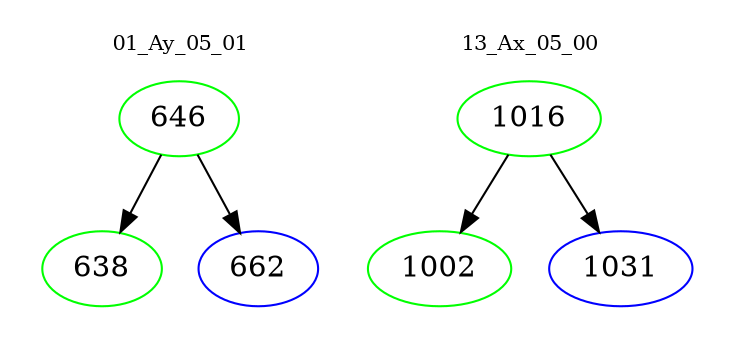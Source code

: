digraph{
subgraph cluster_0 {
color = white
label = "01_Ay_05_01";
fontsize=10;
T0_646 [label="646", color="green"]
T0_646 -> T0_638 [color="black"]
T0_638 [label="638", color="green"]
T0_646 -> T0_662 [color="black"]
T0_662 [label="662", color="blue"]
}
subgraph cluster_1 {
color = white
label = "13_Ax_05_00";
fontsize=10;
T1_1016 [label="1016", color="green"]
T1_1016 -> T1_1002 [color="black"]
T1_1002 [label="1002", color="green"]
T1_1016 -> T1_1031 [color="black"]
T1_1031 [label="1031", color="blue"]
}
}
